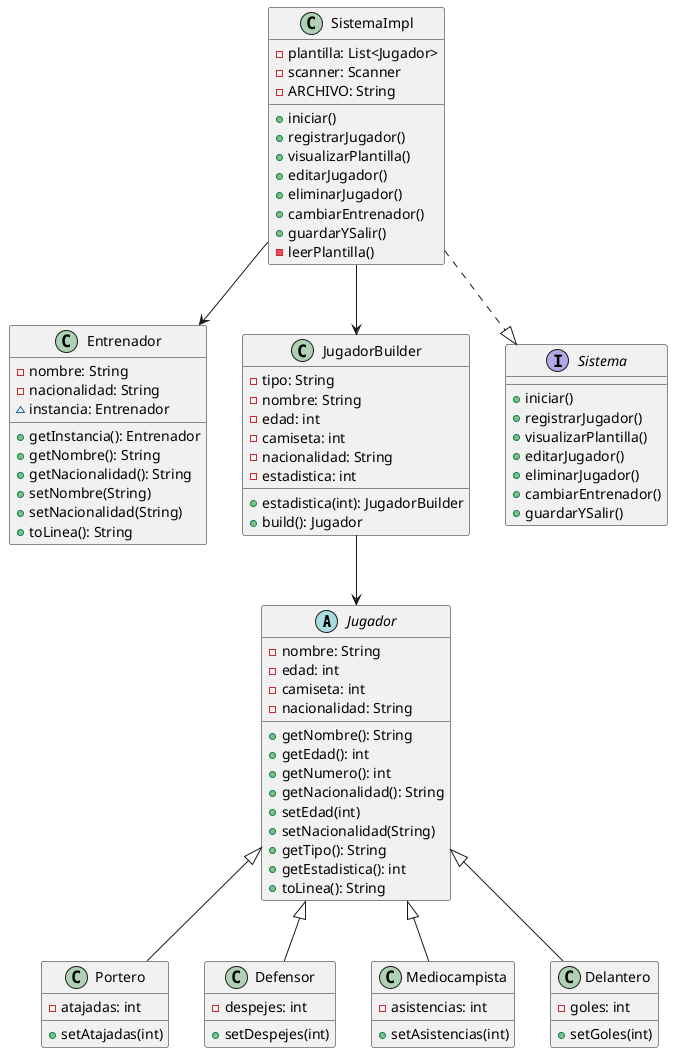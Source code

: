 @startuml
set separator none

abstract class Jugador {
    - nombre: String
    - edad: int
    - camiseta: int
    - nacionalidad: String
    + getNombre(): String
    + getEdad(): int
    + getNumero(): int
    + getNacionalidad(): String
    + setEdad(int)
    + setNacionalidad(String)
    + getTipo(): String
    + getEstadistica(): int
    + toLinea(): String
}


class Portero {
    - atajadas: int
    + setAtajadas(int)
}

class Defensor {
    - despejes: int
    + setDespejes(int)
}

class Mediocampista {
    - asistencias: int
    + setAsistencias(int)
}

class Delantero {
    - goles: int
    + setGoles(int)
}

class Entrenador {
    - nombre: String
    - nacionalidad: String
    ~ instancia: Entrenador
    + getInstancia(): Entrenador
    + getNombre(): String
    + getNacionalidad(): String
    + setNombre(String)
    + setNacionalidad(String)
    + toLinea(): String
}

class JugadorBuilder {
    - tipo: String
    - nombre: String
    - edad: int
    - camiseta: int
    - nacionalidad: String
    - estadistica: int
    + estadistica(int): JugadorBuilder
    + build(): Jugador
}



interface Sistema {
    + iniciar()
    + registrarJugador()
    + visualizarPlantilla()
    + editarJugador()
    + eliminarJugador()
    + cambiarEntrenador()
    + guardarYSalir()
}

class SistemaImpl {
    - plantilla: List<Jugador>
    - scanner: Scanner
    - ARCHIVO: String
    + iniciar()
    + registrarJugador()
    + visualizarPlantilla()
    + editarJugador()
    + eliminarJugador()
    + cambiarEntrenador()
    + guardarYSalir()
    - leerPlantilla()
}

Jugador <|-- Portero
Jugador <|-- Defensor
Jugador <|-- Mediocampista
Jugador <|-- Delantero

SistemaImpl ..|> Sistema
SistemaImpl --> JugadorBuilder
SistemaImpl --> Entrenador

JugadorBuilder --> Jugador

@enduml
